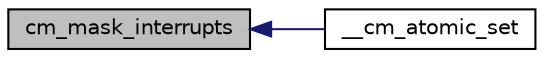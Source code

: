 digraph "cm_mask_interrupts"
{
  edge [fontname="Helvetica",fontsize="10",labelfontname="Helvetica",labelfontsize="10"];
  node [fontname="Helvetica",fontsize="10",shape=record];
  rankdir="LR";
  Node1 [label="cm_mask_interrupts",height=0.2,width=0.4,color="black", fillcolor="grey75", style="filled", fontcolor="black"];
  Node1 -> Node2 [dir="back",color="midnightblue",fontsize="10",style="solid",fontname="Helvetica"];
  Node2 [label="__cm_atomic_set",height=0.2,width=0.4,color="black", fillcolor="white", style="filled",URL="$group__CM3__cortex__atomic__defines.html#ga3250af4be4a3a81baae03814d898c507"];
}
